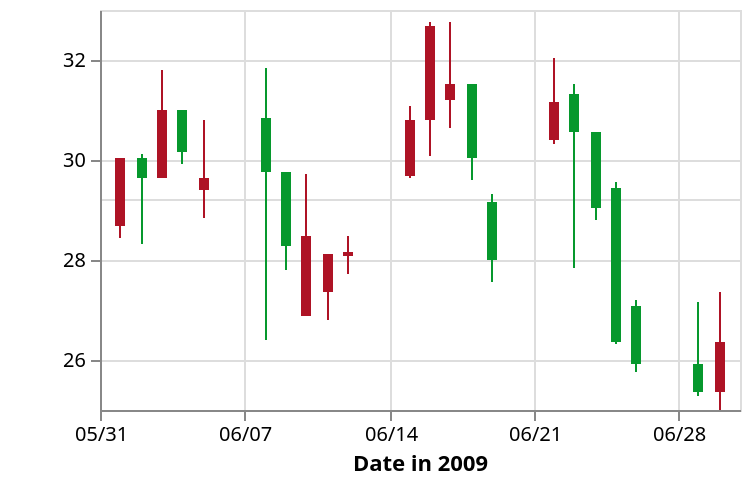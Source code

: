 {
    "$schema": "https://vega.github.io/schema/vega/v3.0.json",
    "description": "A candlestick chart inspired from Protovis(http://mbostock.github.io/protovis/ex/candlestick.html)",
    "autosize": "pad",
    "padding": 5,
    "style": "cell",
    "data": [
        {
            "name": "source_0",
            "values": [
                {
                    "date": "01-Jun-2009",
                    "open": 28.7,
                    "high": 30.05,
                    "low": 28.45,
                    "close": 30.04,
                    "signal": "short",
                    "ret": -4.89396411092985
                },
                {
                    "date": "02-Jun-2009",
                    "open": 30.04,
                    "high": 30.13,
                    "low": 28.3,
                    "close": 29.63,
                    "signal": "short",
                    "ret": -0.322580645161295
                },
                {
                    "date": "03-Jun-2009",
                    "open": 29.62,
                    "high": 31.79,
                    "low": 29.62,
                    "close": 31.02,
                    "signal": "short",
                    "ret": 3.68663594470045
                },
                {
                    "date": "04-Jun-2009",
                    "open": 31.02,
                    "high": 31.02,
                    "low": 29.92,
                    "close": 30.18,
                    "signal": "short",
                    "ret": 4.51010886469673
                },
                {
                    "date": "05-Jun-2009",
                    "open": 29.39,
                    "high": 30.81,
                    "low": 28.85,
                    "close": 29.62,
                    "signal": "short",
                    "ret": 6.08424336973478
                },
                {
                    "date": "08-Jun-2009",
                    "open": 30.84,
                    "high": 31.82,
                    "low": 26.41,
                    "close": 29.77,
                    "signal": "short",
                    "ret": 1.2539184952978
                },
                {
                    "date": "09-Jun-2009",
                    "open": 29.77,
                    "high": 29.77,
                    "low": 27.79,
                    "close": 28.27,
                    "signal": "short",
                    "ret": -5.02431118314424
                },
                {
                    "date": "10-Jun-2009",
                    "open": 26.9,
                    "high": 29.74,
                    "low": 26.9,
                    "close": 28.46,
                    "signal": "short",
                    "ret": -5.46623794212217
                },
                {
                    "date": "11-Jun-2009",
                    "open": 27.36,
                    "high": 28.11,
                    "low": 26.81,
                    "close": 28.11,
                    "signal": "short",
                    "ret": -8.3743842364532
                },
                {
                    "date": "12-Jun-2009",
                    "open": 28.08,
                    "high": 28.5,
                    "low": 27.73,
                    "close": 28.15,
                    "signal": "short",
                    "ret": -5.52763819095477
                },
                {
                    "date": "15-Jun-2009",
                    "open": 29.7,
                    "high": 31.09,
                    "low": 29.64,
                    "close": 30.81,
                    "signal": "long",
                    "ret": 3.4920634920635
                },
                {
                    "date": "16-Jun-2009",
                    "open": 30.81,
                    "high": 32.75,
                    "low": 30.07,
                    "close": 32.68,
                    "signal": "short",
                    "ret": 0.155038759689914
                },
                {
                    "date": "17-Jun-2009",
                    "open": 31.19,
                    "high": 32.77,
                    "low": 30.64,
                    "close": 31.54,
                    "signal": "short",
                    "ret": 5.82822085889571
                },
                {
                    "date": "18-Jun-2009",
                    "open": 31.54,
                    "high": 31.54,
                    "low": 29.6,
                    "close": 30.03,
                    "signal": "short",
                    "ret": 8.17610062893082
                },
                {
                    "date": "19-Jun-2009",
                    "open": 29.16,
                    "high": 29.32,
                    "low": 27.56,
                    "close": 27.99,
                    "signal": "short",
                    "ret": 8.59872611464968
                },
                {
                    "date": "22-Jun-2009",
                    "open": 30.4,
                    "high": 32.05,
                    "low": 30.3,
                    "close": 31.17,
                    "signal": "short",
                    "ret": 15.4907975460123
                },
                {
                    "date": "23-Jun-2009",
                    "open": 31.3,
                    "high": 31.54,
                    "low": 27.83,
                    "close": 30.58,
                    "signal": "short",
                    "ret": 11.7370892018779
                },
                {
                    "date": "24-Jun-2009",
                    "open": 30.58,
                    "high": 30.58,
                    "low": 28.79,
                    "close": 29.05,
                    "signal": "long",
                    "ret": -10.4234527687296
                },
                {
                    "date": "25-Jun-2009",
                    "open": 29.45,
                    "high": 29.56,
                    "low": 26.3,
                    "close": 26.36,
                    "signal": "long",
                    "ret": 0
                },
                {
                    "date": "26-Jun-2009",
                    "open": 27.09,
                    "high": 27.22,
                    "low": 25.76,
                    "close": 25.93,
                    "signal": "long",
                    "ret": 0
                },
                {
                    "date": "29-Jun-2009",
                    "open": 25.93,
                    "high": 27.18,
                    "low": 25.29,
                    "close": 25.35,
                    "signal": "long",
                    "ret": 5.26315789473684
                },
                {
                    "date": "30-Jun-2009",
                    "open": 25.36,
                    "high": 27.38,
                    "low": 25.02,
                    "close": 26.35,
                    "signal": "long",
                    "ret": 6.73758865248228
                }
            ]
        },
        {
            "name": "data_0",
            "source": "source_0",
            "transform": [
                {
                    "type": "formula",
                    "expr": "datum.open > datum.close",
                    "as": "isIncrease"
                },
                {
                    "type": "formula",
                    "expr": "(datum.open + datum.close)/2",
                    "as": "mid"
                }
            ]
        },
        {
            "name": "data_1",
            "source": "data_0",
            "transform": [
                {
                    "type": "formula",
                    "expr": "toNumber(datum[\"mid\"])",
                    "as": "mid"
                },
                {
                    "type": "aggregate",
                    "groupby": [],
                    "ops": [
                        "mean"
                    ],
                    "fields": [
                        "mid"
                    ],
                    "as": [
                        "mean_mid"
                    ]
                }
            ]
        },
        {
            "name": "data_2",
            "source": "data_0",
            "transform": [
                {
                    "type": "formula",
                    "expr": "toDate(datum[\"date\"])",
                    "as": "date"
                },
                {
                    "type": "formula",
                    "expr": "toNumber(datum[\"low\"])",
                    "as": "low"
                },
                {
                    "type": "formula",
                    "expr": "toNumber(datum[\"high\"])",
                    "as": "high"
                },
                {
                    "type": "filter",
                    "expr": "datum[\"date\"] !== null && !isNaN(datum[\"date\"]) && datum[\"low\"] !== null && !isNaN(datum[\"low\"])"
                },
                {
                    "type": "formula",
                    "as": "yearmonthdate_date",
                    "expr": "datetime(year(datum[\"date\"]), month(datum[\"date\"]), date(datum[\"date\"]), 0, 0, 0, 0)"
                }
            ]
        },
        {
            "name": "data_3",
            "source": "data_0",
            "transform": [
                {
                    "type": "formula",
                    "expr": "toDate(datum[\"date\"])",
                    "as": "date"
                },
                {
                    "type": "formula",
                    "expr": "toNumber(datum[\"open\"])",
                    "as": "open"
                },
                {
                    "type": "formula",
                    "expr": "toNumber(datum[\"close\"])",
                    "as": "close"
                },
                {
                    "type": "filter",
                    "expr": "datum[\"date\"] !== null && !isNaN(datum[\"date\"]) && datum[\"open\"] !== null && !isNaN(datum[\"open\"])"
                },
                {
                    "type": "formula",
                    "as": "yearmonthdate_date",
                    "expr": "datetime(year(datum[\"date\"]), month(datum[\"date\"]), date(datum[\"date\"]), 0, 0, 0, 0)"
                }
            ]
        }
    ],
    "signals": [
        {
            "name": "width",
            "update": "320"
        },
        {
            "name": "height",
            "update": "200"
        }
    ],
    "marks": [
        {
            "name": "layer_0_marks",
            "type": "rule",
            "style": [
                "rule"
            ],
            "from": {
                "data": "data_1"
            },
            "encode": {
                "update": {
                    "x": {
                        "value": 0
                    },
                    "y": {
                        "scale": "y",
                        "field": "mean_mid"
                    },
                    "x2": {
                        "field": {
                            "group": "width"
                        }
                    },
                    "stroke": {
                        "value": "fff"
                    }
                }
            }
        },
        {
            "name": "layer_1_marks",
            "type": "rule",
            "style": [
                "rule"
            ],
            "from": {
                "data": "data_2"
            },
            "encode": {
                "update": {
                    "x": {
                        "scale": "x",
                        "field": "yearmonthdate_date"
                    },
                    "y": {
                        "scale": "y",
                        "field": "low"
                    },
                    "y2": {
                        "scale": "y",
                        "field": "high"
                    },
                    "stroke": {
                        "scale": "color",
                        "field": "isIncrease"
                    }
                }
            }
        },
        {
            "name": "layer_2_marks",
            "type": "rect",
            "role": "bar",
            "style": [
                "bar"
            ],
            "from": {
                "data": "data_3"
            },
            "encode": {
                "update": {
                    "xc": {
                        "scale": "x",
                        "field": "yearmonthdate_date"
                    },
                    "width": {
                        "value": 5
                    },
                    "y": {
                        "scale": "y",
                        "field": "open"
                    },
                    "y2": {
                        "scale": "y",
                        "field": "close"
                    },
                    "fill": {
                        "scale": "color",
                        "field": "isIncrease"
                    }
                }
            }
        }
    ],
    "scales": [
        {
            "name": "y",
            "type": "linear",
            "domain": {
                "fields": [
                    {
                        "data": "data_1",
                        "field": "mean_mid"
                    },
                    {
                        "data": "data_2",
                        "field": "low"
                    },
                    {
                        "data": "data_2",
                        "field": "high"
                    },
                    {
                        "data": "data_3",
                        "field": "open"
                    },
                    {
                        "data": "data_3",
                        "field": "close"
                    }
                ],
                "sort": true
            },
            "range": [
                {
                    "signal": "height"
                },
                0
            ],
            "zero": false,
            "round": true,
            "nice": true
        },
        {
            "name": "x",
            "type": "time",
            "domain": {
                "fields": [
                    {
                        "signal": "{data: datetime(2009, 4, 31, 0, 0, 0, 0)}"
                    },
                    {
                        "signal": "{data: datetime(2009, 6, 1, 0, 0, 0, 0)}"
                    },
                    {
                        "data": "data_3",
                        "field": "yearmonthdate_date"
                    }
                ],
                "sort": true
            },
            "range": [
                0,
                {
                    "signal": "width"
                }
            ],
            "round": true,
            "nice": "day"
        },
        {
            "name": "color",
            "type": "ordinal",
            "domain": {
                "fields": [
                    {
                        "data": "data_2",
                        "field": "isIncrease"
                    },
                    {
                        "data": "data_3",
                        "field": "isIncrease"
                    }
                ],
                "sort": true
            },
            "range": [
                "#ae1325",
                "#06982d"
            ]
        }
    ],
    "axes": [
        {
            "title": "Date in 2009",
            "scale": "x",
            "labelOverlap": true,
            "orient": "bottom",
            "tickCount": {
                "signal": "ceil(width/40)"
            },
            "zindex": 1,
            "encode": {
                "labels": {
                    "update": {
                        "text": {
                            "signal": "timeFormat(datum.value, '%m/%d')"
                        }
                    }
                }
            }
        },
        {
            "scale": "x",
            "domain": false,
            "grid": true,
            "labels": false,
            "maxExtent": 0,
            "minExtent": 0,
            "orient": "bottom",
            "tickCount": {
                "signal": "ceil(width/40)"
            },
            "ticks": false,
            "zindex": 0,
            "gridScale": "y"
        },
        {
            "title": "",
            "scale": "y",
            "labelOverlap": true,
            "orient": "left",
            "tickCount": {
                "signal": "ceil(height/40)"
            },
            "zindex": 1
        },
        {
            "scale": "y",
            "domain": false,
            "grid": true,
            "labels": false,
            "maxExtent": 0,
            "minExtent": 0,
            "orient": "left",
            "tickCount": {
                "signal": "ceil(height/40)"
            },
            "ticks": false,
            "zindex": 0,
            "gridScale": "x"
        }
    ],
    "config": {
        "axis": {
            "domainColor": "#888",
            "tickColor": "#888"
        },
        "axisY": {
            "minExtent": 30
        }
    }
}
